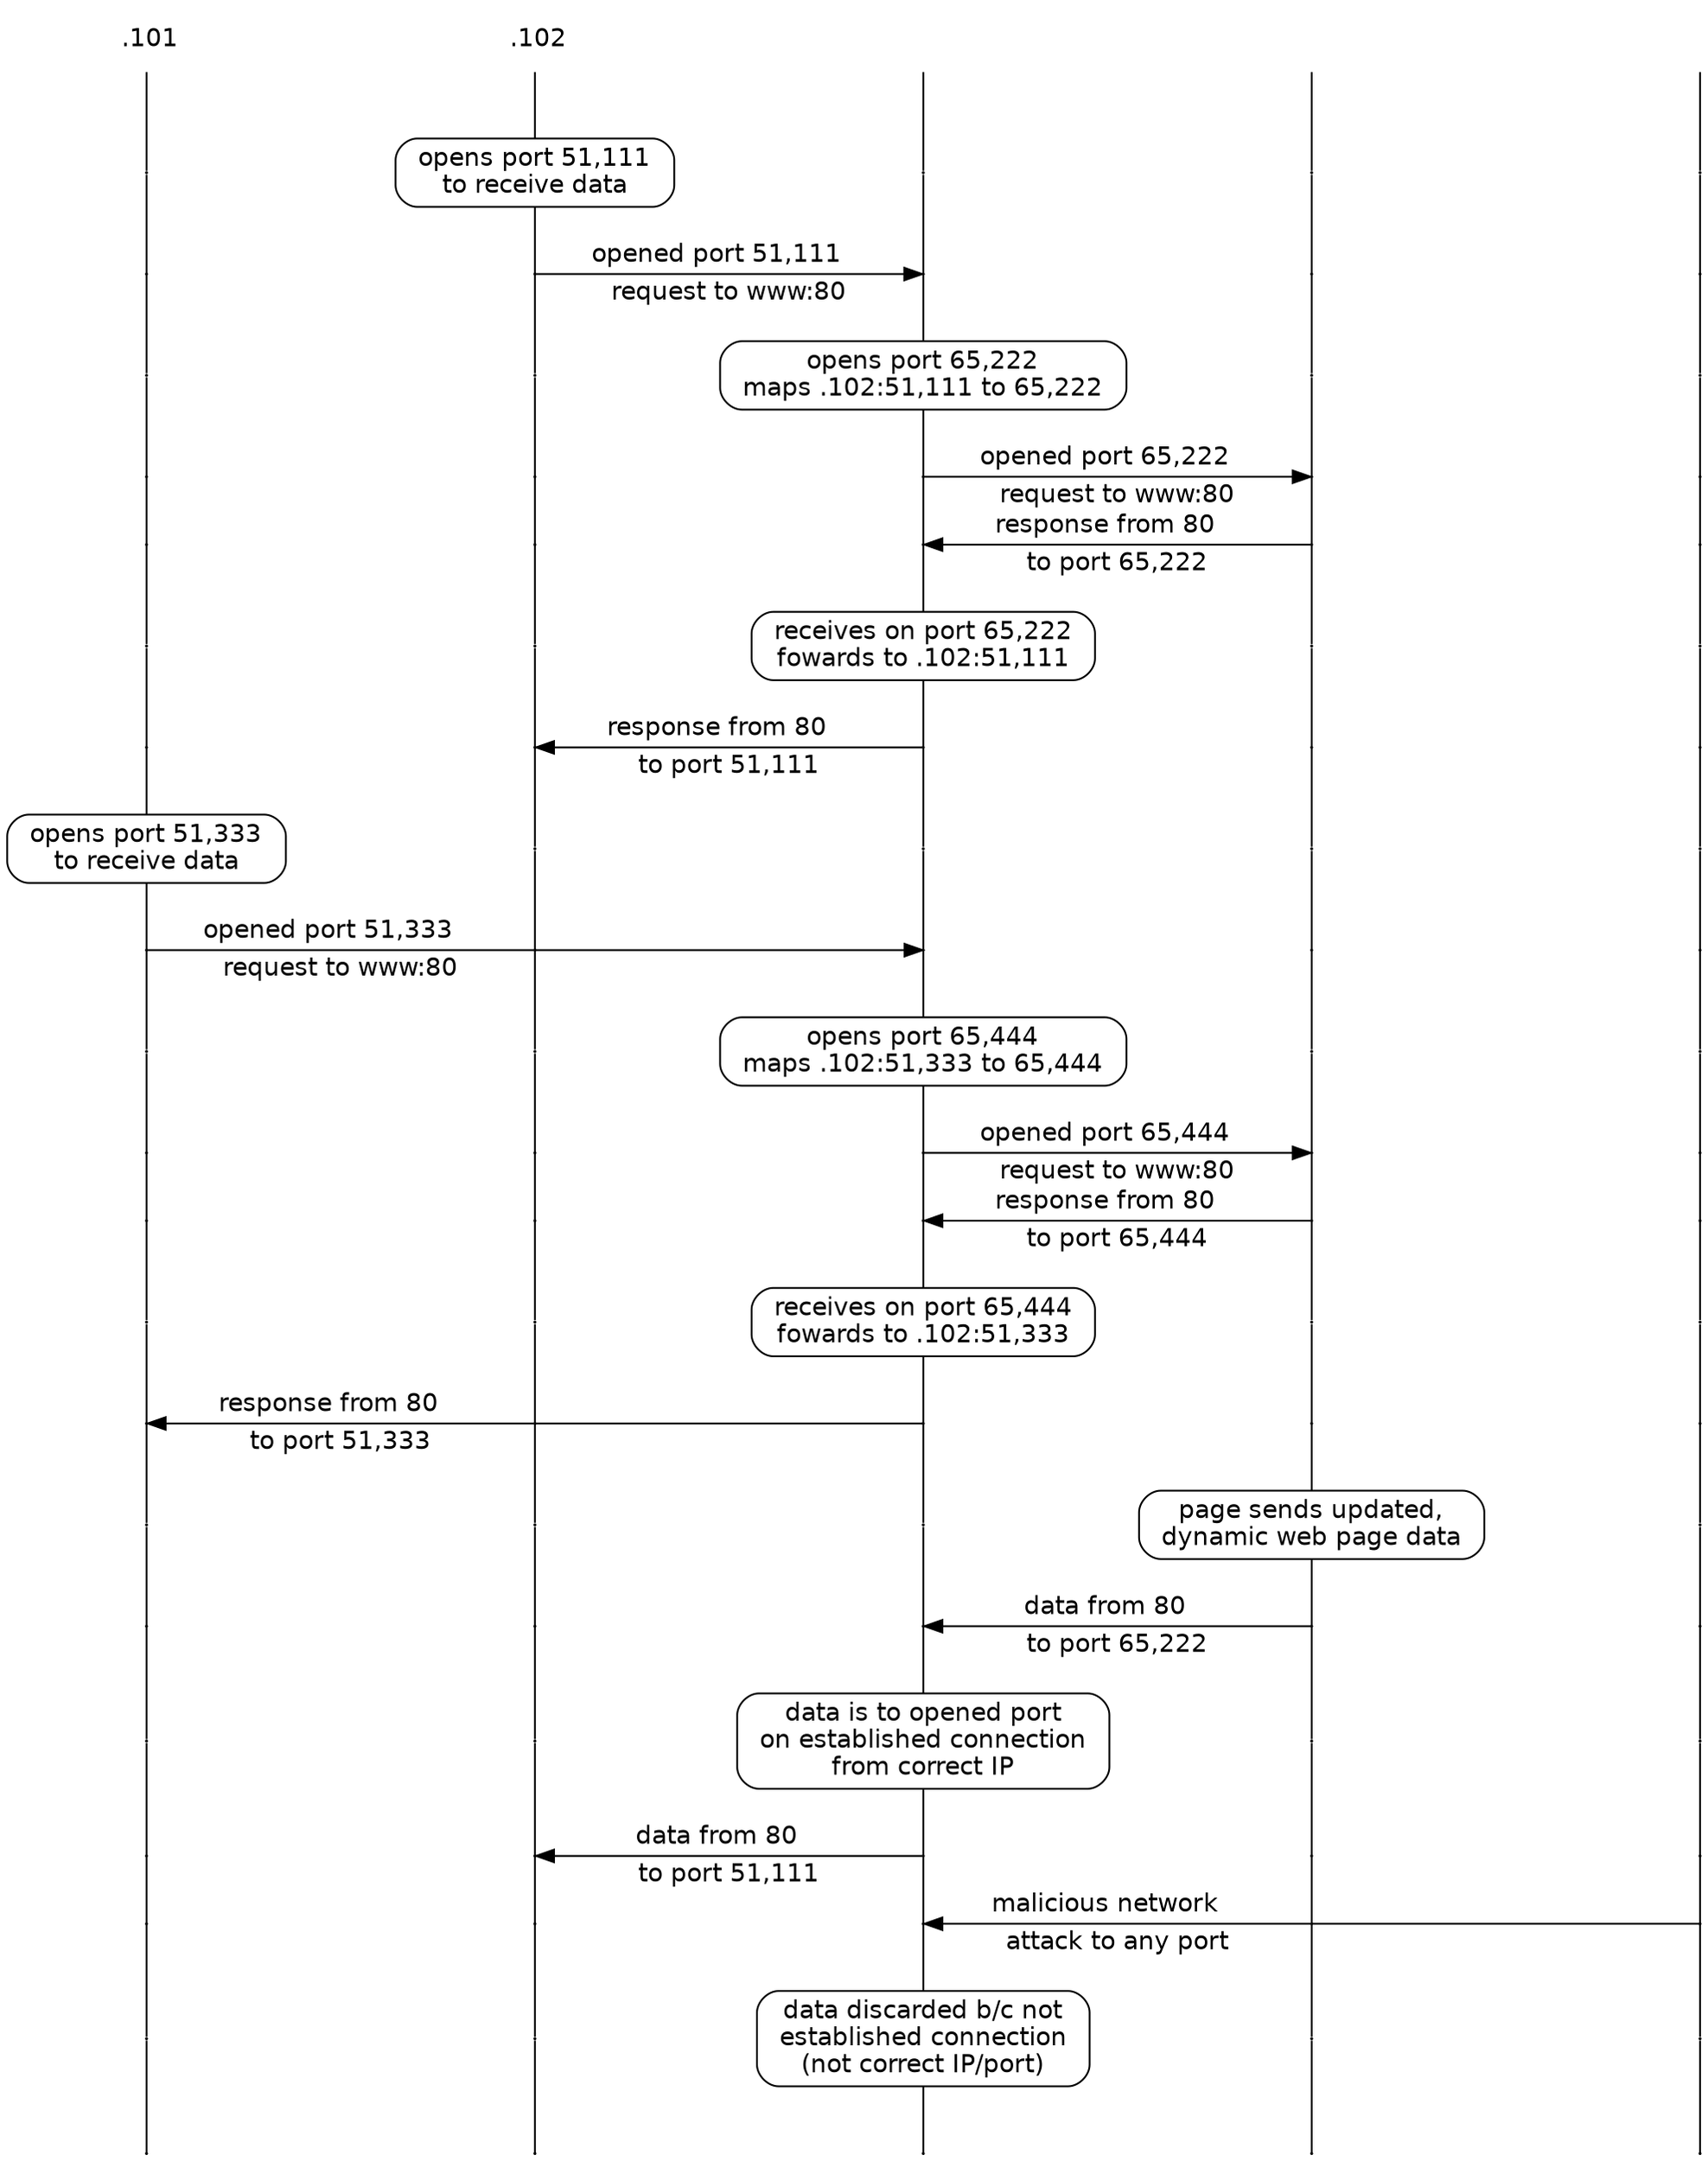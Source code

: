 digraph timeline {

    subgraph other_line {
        node [fontname="Helvetica",shape=point,style=rounded,width=0.01];
        rank=TB;
        other [shape=none,image="./terminal.svg",fill=white,label="&nbsp;.101"];
        other -> o1 [arrowhead=none];
        o1 -> o2 [arrowhead=none];
        o2 -> o3 [arrowhead=none];
        o3 -> o4 [arrowhead=none];
        o4 -> o5 [arrowhead=none];
        o5 -> o6 [arrowhead=none];
        o6 -> o7 [arrowhead=none];
        o8 [label=< opens port 51,333 <br/> to receive data >,shape=text];
        o7 -> o8 [arrowhead=none];
        o8 -> o9 [arrowhead=none];
        o9 -> o10 [arrowhead=none];
        o10 -> o11 [arrowhead=none];
        o11 -> o12 [arrowhead=none];
        o12 -> o13 [arrowhead=none];
        o13 -> o14 [arrowhead=none];
        o14 -> o15 [arrowhead=none];
        o15 -> o16 [arrowhead=none];
        o16 -> o17 [arrowhead=none];
        o17 -> o18 [arrowhead=none];
        o18 -> o19 [arrowhead=none];
        o19 -> o20 [arrowhead=none];
        o20 -> o21 [arrowhead=none];
        //{rank=same o1 o2 o3 o4 o5 o6 o7 o8 o9 o10 o11 o12 o13 o14 o15 o16 o17 o18 o19 o20}
    }

    subgraph terminal_line {
        node [fontname="Helvetica",shape=point,style=rounded,width=0.01];
        rank=TB;
        terminal [shape=none,image="./terminal.svg",fill=white,label="&nbsp;.102"];
        t1 [label=< opens port 51,111 <br/> to receive data >,shape=text];
        terminal -> t1 [arrowhead=none];
        t1 -> t2 [arrowhead=none];
        t2 -> t3 [arrowhead=none];
        t3 -> t4 [arrowhead=none];
        t4 -> t5 [arrowhead=none];
        t5 -> t6 [arrowhead=none];
        t6 -> t7 [arrowhead=none];
        t7 -> t8 [arrowhead=none];
        t8 -> t9 [arrowhead=none];
        t9 -> t10 [arrowhead=none];
        t10 -> t11 [arrowhead=none];
        t11 -> t12 [arrowhead=none];
        t12 -> t13 [arrowhead=none];
        t13 -> t14 [arrowhead=none];
        t14 -> t15 [arrowhead=none];
        t15 -> t16 [arrowhead=none];
        t16 -> t17 [arrowhead=none];
        t17 -> t18 [arrowhead=none];
        t18 -> t19 [arrowhead=none];
        t19 -> t20 [arrowhead=none];
        t20 -> t21 [arrowhead=none];
    }

// plain, plaintext, none
    subgraph firewall_line {
        node [fontname="Helvetica",shape=point,style=rounded,width=0.01];
        edge [fontname="Helvetica"];
        rank=TB;
        firewall [shape=none,label="",image="./home-router.svg",fill=white];
        firewall -> f1 [arrowhead=none];
        f1 -> f2 [arrowhead=none];
        f3 [label=< opens port 65,222 <br/> maps .102:51,111 to 65,222 >,shape=text];
        f2 -> f3 [arrowhead=none];
        f3 -> f4 [arrowhead=none];
        f4 -> f5 [arrowhead=none];
        f6 [label=< receives on port 65,222 <br/> fowards to .102:51,111 >,shape=text];
        f5 -> f6 [arrowhead=none];
        f6 -> f7 [arrowhead=none];
        f7 -> f8 [arrowhead=none];
        f8 -> f9 [arrowhead=none];
        f10 [label=< opens port 65,444 <br/> maps .102:51,333 to 65,444 >,shape=text];
        f9 -> f10 [arrowhead=none];
        f10 -> f11 [arrowhead=none];
        f11 -> f12 [arrowhead=none];
        f13 [label=< receives on port 65,444 <br/> fowards to .102:51,333 >,shape=text];
        f12 -> f13 [arrowhead=none];
        f13 -> f14 [arrowhead=none];
        f14 -> f15 [arrowhead=none];
        f15 -> f16 [arrowhead=none];
        f17 [label=< data is to opened port <br/> on established connection <br/> from correct IP >,shape=text];
        f16 -> f17 [arrowhead=none];
        f17 -> f18 [arrowhead=none];
        f18 -> f19 [arrowhead=none];
        f20 [label=< data discarded b/c not <br/> established connection <br/> (not correct IP/port) >,shape=text];
        f19 -> f20 [arrowhead=none];
        f20 -> f21 [arrowhead=none];
    }

    subgraph server_line {
        node [fontname="Helvetica",shape=point,style=rounded,width=0.01];
        rank=TB;
        server [shape=none,label="",image="./server.svg",fill=white];
        server -> s1 [arrowhead=none];
        s1 -> s2 [arrowhead=none];
        s2 -> s3 [arrowhead=none];
        s3 -> s4 [arrowhead=none];
        s4 -> s5 [arrowhead=none];
        s5 -> s6 [arrowhead=none];
        s6 -> s7 [arrowhead=none];
        s7 -> s8 [arrowhead=none];
        s8 -> s9 [arrowhead=none];
        s9 -> s10 [arrowhead=none];
        s10 -> s11 [arrowhead=none];
        s11 -> s12 [arrowhead=none];
        s12 -> s13 [arrowhead=none];
        s13 -> s14 [arrowhead=none];
        s15 [label=< page sends updated, <br/> dynamic web page data >,shape=text];
        s14 -> s15 [arrowhead=none];
        s15 -> s16 [arrowhead=none];
        s16 -> s17 [arrowhead=none];
        s17 -> s18 [arrowhead=none];
        s18 -> s19 [arrowhead=none];
        s19 -> s20 [arrowhead=none];
        s20 -> s21 [arrowhead=none];
    }

subgraph hacker_line {
        node [fontname="Helvetica",shape=point,style=rounded,width=0.01];
        rank=TB;
        hacker [shape=none,image="./virus.svg",fill=white,label=""];
        hacker -> h1 [arrowhead=none];
        h1 -> h2 [arrowhead=none];
        h2 -> h3 [arrowhead=none];
        h3 -> h4 [arrowhead=none];
        h4 -> h5 [arrowhead=none];
        h5 -> h6 [arrowhead=none];
        h6 -> h7 [arrowhead=none];
        h7 -> h8 [arrowhead=none];
        h8 -> h9 [arrowhead=none];
        h9 -> h10 [arrowhead=none];
        h10 -> h11 [arrowhead=none];
        h11 -> h12 [arrowhead=none];
        h12 -> h13 [arrowhead=none];
        h13 -> h14 [arrowhead=none];
        h14 -> h15 [arrowhead=none];
        h15 -> h16 [arrowhead=none];
        h16 -> h17 [arrowhead=none];
        h17 -> h18 [arrowhead=none];
        h18 -> h19 [arrowhead=none];
        h19 -> h20 [arrowhead=none];
        h20 -> h21 [arrowhead=none];
        //{rank=same h1 h2 h3 h4 h5 h6 h7 h8 h9 h10 h11 h12 h13 h14 h15 h16 h17 h18 h19 h20}
    }

    graph [fontname="Helvetica"];
    node [fontname="Helvetica"];
    edge [fontname="Helvetica",minlen=6];

    { rank=same
      t2 -> f2 [label="opened port 51,111&nbsp;&nbsp;&nbsp;"];
      t2 -> f2 [label="request to www:80",color=invis,arrowhead=none];
    }
    { rank=same
      f4 -> s4 [label="opened port 65,222&nbsp;&nbsp;&nbsp;"];
      f4 -> s4 [label="request to www:80",color=invis,arrowhead=none];
    }
    { rank=same
      f5 -> s5 [label="response from 80&nbsp;&nbsp;&nbsp;",arrowhead=none,arrowtail=normal,dir=both];
      f5 -> s5 [label="to port 65,222",color=invis,arrowhead=none];
    }
    { rank=same
      t7 -> f7 [label="response from 80&nbsp;&nbsp;&nbsp;",arrowhead=none,arrowtail=normal,dir=both];
      t7 -> f7 [label="to port 51,111",color=invis,arrowhead=none];
    }

    { rank=same
      o9 -> t9 [label="opened port 51,333&nbsp;&nbsp;&nbsp;",arrowhead=none];
      o9 -> t9 [label="request to www:80",color=invis,arrowhead=none];
      t9 -> f9;
    }
    { rank=same
      f11 -> s11 [label="opened port 65,444&nbsp;&nbsp;&nbsp;"];
      f11 -> s11 [label="request to www:80",color=invis,arrowhead=none];
    }
    { rank=same
      f12 -> s12 [label="response from 80&nbsp;&nbsp;&nbsp;",arrowhead=none,arrowtail=normal,dir=both];
      f12 -> s12 [label="to port 65,444",color=invis,arrowhead=none];
    }
    { rank=same
      o14 -> t14 [label="response from 80&nbsp;&nbsp;&nbsp;",arrowhead=none,arrowtail=normal,dir=both];
      o14 -> t14 [label="to port 51,333",color=invis,arrowhead=none];
      t14 -> f14 [arrowhead=none];
    }

    { rank=same
      f16 -> s16 [label="data from 80&nbsp;&nbsp;&nbsp;",arrowhead=none,arrowtail=normal,dir=both];
      f16 -> s16 [label="to port 65,222",color=invis,arrowhead=none];
    }
    { rank=same
      t18 -> f18 [label="data from 80&nbsp;&nbsp;&nbsp;",arrowhead=none,arrowtail=normal,dir=both];
      t18 -> f18 [label="to port 51,111",color=invis,arrowhead=none];
    }

    { rank=same
      f19 -> s19 [label="malicious network&nbsp;&nbsp;&nbsp;",arrowhead=none,arrowtail=normal,dir=both];
      f19 -> s19 [label="attack to any port",color=invis,arrowhead=none];
      s19 -> h19 [arrowhead=none];
    }
}
